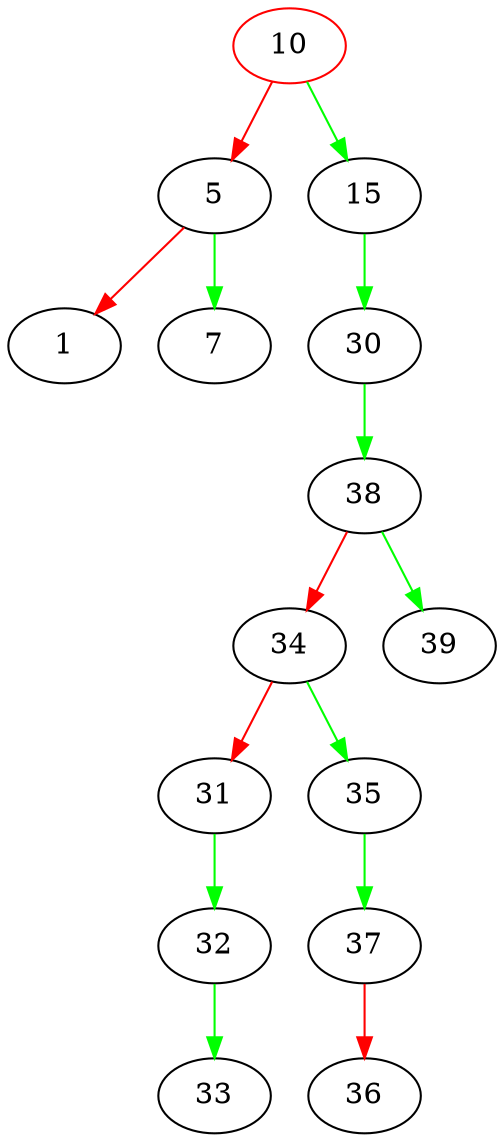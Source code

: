 digraph G{
10[color=red];
10->5[color=red];
5->1[color=red];
5->7[color=green];
10->15[color=green];
15->30[color=green];
30->38[color=green];
38->34[color=red];
34->31[color=red];
31->32[color=green];
32->33[color=green];
34->35[color=green];
35->37[color=green];
37->36[color=red];
38->39[color=green];
}
